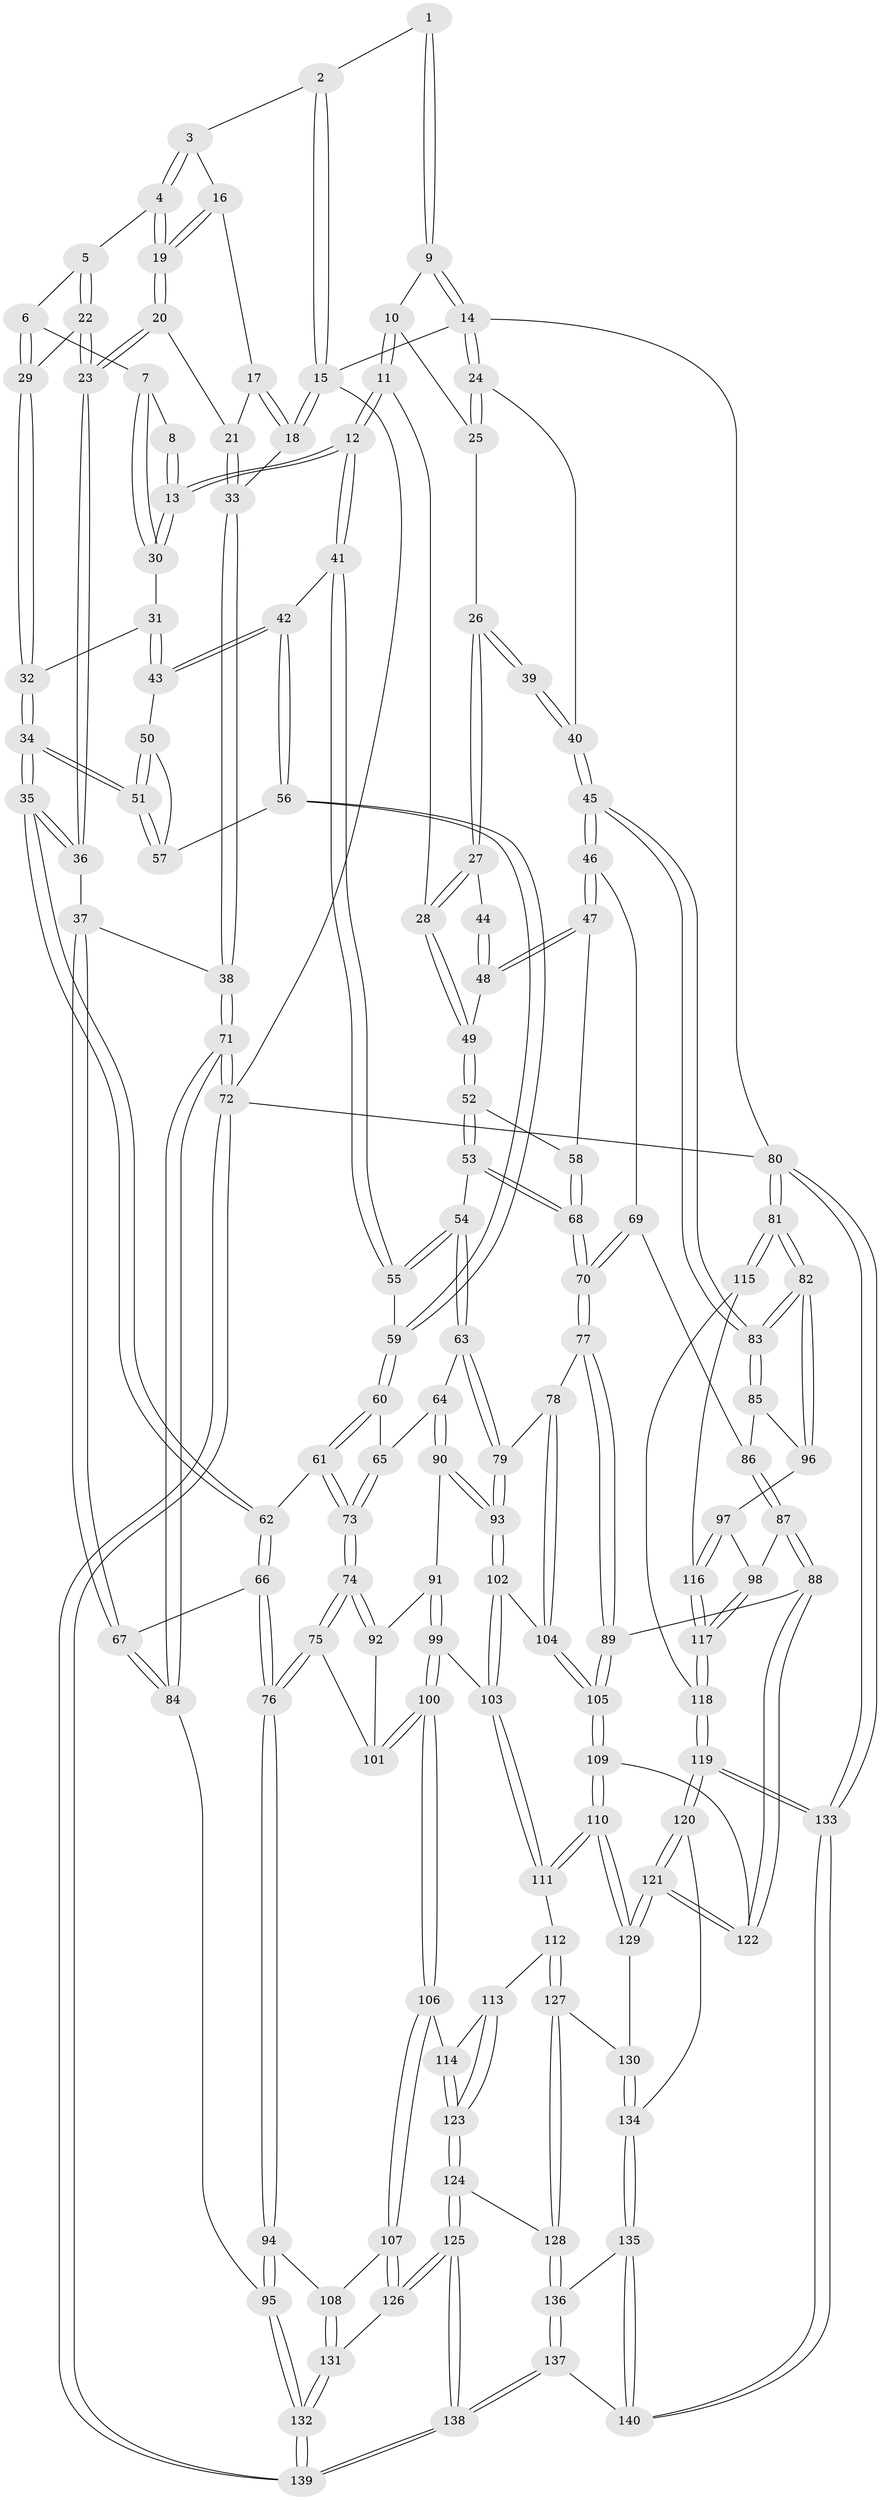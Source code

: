 // coarse degree distribution, {2: 0.07142857142857142, 3: 0.2857142857142857, 5: 0.14285714285714285, 4: 0.30357142857142855, 6: 0.03571428571428571, 7: 0.125, 8: 0.017857142857142856, 1: 0.017857142857142856}
// Generated by graph-tools (version 1.1) at 2025/05/03/04/25 22:05:29]
// undirected, 140 vertices, 347 edges
graph export_dot {
graph [start="1"]
  node [color=gray90,style=filled];
  1 [pos="+0.46428849317014786+0"];
  2 [pos="+0.10356944889965905+0"];
  3 [pos="+0.15398580355937558+0"];
  4 [pos="+0.2018523291780675+0"];
  5 [pos="+0.23027536360732556+0.02009954965722026"];
  6 [pos="+0.3838119715321539+0.11339545762235191"];
  7 [pos="+0.38628774775628494+0.11334626628521427"];
  8 [pos="+0.46256720117156314+0"];
  9 [pos="+0.7758317218576156+0"];
  10 [pos="+0.77206700235184+0"];
  11 [pos="+0.689024217735863+0.12937819811681658"];
  12 [pos="+0.5663404870942754+0.185054995677623"];
  13 [pos="+0.5297547134086311+0.16522350204521516"];
  14 [pos="+1+0"];
  15 [pos="+0+0"];
  16 [pos="+0.07685104690557376+0.07156157466688355"];
  17 [pos="+0.05532863677104983+0.10080231591068327"];
  18 [pos="+0+0.08160211867536957"];
  19 [pos="+0.12614831885260136+0.15565940415325105"];
  20 [pos="+0.11822927669765648+0.1957183994039648"];
  21 [pos="+0.07074640234537177+0.17640815888524536"];
  22 [pos="+0.22037115044889108+0.1958164969496493"];
  23 [pos="+0.1477449579234451+0.23593237136926754"];
  24 [pos="+1+0.259336557607348"];
  25 [pos="+0.7973743307609957+0"];
  26 [pos="+0.9698757171356498+0.19549738804207167"];
  27 [pos="+0.7025843006438518+0.13685061897908424"];
  28 [pos="+0.6931067092860347+0.13406840271155185"];
  29 [pos="+0.2889521213020997+0.2058594171076789"];
  30 [pos="+0.4357393540598314+0.1412321235789401"];
  31 [pos="+0.3711351554514454+0.26437773400813325"];
  32 [pos="+0.30901856691732155+0.25862510889167895"];
  33 [pos="+0+0.20788798528900115"];
  34 [pos="+0.27354772347648987+0.364773629012322"];
  35 [pos="+0.2411027072519617+0.39432647525445086"];
  36 [pos="+0.13039747940733545+0.3458115268242004"];
  37 [pos="+0.07254240989956799+0.37167414744908917"];
  38 [pos="+0+0.3662684562881418"];
  39 [pos="+0.9718720232270309+0.1971214021866828"];
  40 [pos="+1+0.2942475570657243"];
  41 [pos="+0.5474993703235979+0.26534472963432626"];
  42 [pos="+0.4271180856696042+0.2997708155289206"];
  43 [pos="+0.39386518884226+0.29464247846867186"];
  44 [pos="+0.888851015965588+0.23272860234060697"];
  45 [pos="+1+0.36358825114014454"];
  46 [pos="+1+0.39965000327270633"];
  47 [pos="+0.981803121078875+0.39280123220424923"];
  48 [pos="+0.8134643465120892+0.29952881437359846"];
  49 [pos="+0.774585469739614+0.2941943222877618"];
  50 [pos="+0.391055697088145+0.2980544957588023"];
  51 [pos="+0.29425904940572445+0.3606650633354285"];
  52 [pos="+0.7297518144389518+0.4036831557275664"];
  53 [pos="+0.6961112413666981+0.45031395128459184"];
  54 [pos="+0.6343444504773162+0.45563796350576385"];
  55 [pos="+0.5624665045871047+0.38034804257759103"];
  56 [pos="+0.40901927243028624+0.3794831525305807"];
  57 [pos="+0.3810087827033246+0.36584594874327825"];
  58 [pos="+0.9480790992975507+0.4039621977566944"];
  59 [pos="+0.4433268080237722+0.42717540097174656"];
  60 [pos="+0.43700390190178295+0.435496039937597"];
  61 [pos="+0.2786854352223858+0.4761690833522636"];
  62 [pos="+0.2746714732957954+0.4722594440138512"];
  63 [pos="+0.6248943768892116+0.47582193797696326"];
  64 [pos="+0.5017823120642574+0.5752747317159023"];
  65 [pos="+0.45014196198915385+0.534332645078286"];
  66 [pos="+0.10704241212198762+0.5698881079682312"];
  67 [pos="+0.10620523578025982+0.5697138959566613"];
  68 [pos="+0.7659972866123385+0.5084903355625575"];
  69 [pos="+0.8827519908921598+0.5727526283414612"];
  70 [pos="+0.7956638444542243+0.5630731488489569"];
  71 [pos="+0+0.7141123123326777"];
  72 [pos="+0+1"];
  73 [pos="+0.30960227479392105+0.5675556657359201"];
  74 [pos="+0.30642885504386186+0.6070510762737924"];
  75 [pos="+0.29641564648188834+0.6304618962907882"];
  76 [pos="+0.2476334481265607+0.6941481585365515"];
  77 [pos="+0.7732464740660184+0.6196339069778486"];
  78 [pos="+0.6553025339131778+0.6291770456070175"];
  79 [pos="+0.6429843380298067+0.6090982666063368"];
  80 [pos="+1+1"];
  81 [pos="+1+1"];
  82 [pos="+1+0.7242917952486089"];
  83 [pos="+1+0.6117428614246647"];
  84 [pos="+0+0.7099573960361556"];
  85 [pos="+0.9063215060021891+0.6062244272405327"];
  86 [pos="+0.8878746159024858+0.5820287748172122"];
  87 [pos="+0.836185329104352+0.7132705406797806"];
  88 [pos="+0.8230042916828464+0.7121772677971163"];
  89 [pos="+0.7795795362849259+0.6696641680741605"];
  90 [pos="+0.500209113791048+0.5925721978150665"];
  91 [pos="+0.46663046974426015+0.6255363830023845"];
  92 [pos="+0.44930464766955425+0.627046953764465"];
  93 [pos="+0.5439098903110277+0.6386357842536476"];
  94 [pos="+0.24416324366950146+0.7150295993269938"];
  95 [pos="+0.11074125202655774+0.7716249401159934"];
  96 [pos="+0.9323813875473755+0.7001743553217437"];
  97 [pos="+0.9204369252522303+0.708087667659225"];
  98 [pos="+0.8538271090550634+0.717627906687819"];
  99 [pos="+0.46289460548190325+0.712847115058339"];
  100 [pos="+0.44256315216946435+0.7412132487939507"];
  101 [pos="+0.3982350679266256+0.6843604506421074"];
  102 [pos="+0.5612913693160054+0.6957279877752574"];
  103 [pos="+0.559848574384889+0.699199335145968"];
  104 [pos="+0.6481184889281465+0.6749058614391007"];
  105 [pos="+0.686025614023298+0.7345501241519219"];
  106 [pos="+0.44219667679975966+0.7428460906096541"];
  107 [pos="+0.3311727014206855+0.7808697567385556"];
  108 [pos="+0.26072393543128547+0.7379124617364525"];
  109 [pos="+0.6836999039739016+0.7516176775615215"];
  110 [pos="+0.6621331233222801+0.7788909693945402"];
  111 [pos="+0.569117106616572+0.7637441155695556"];
  112 [pos="+0.5666093827966138+0.7663949205427065"];
  113 [pos="+0.5612567654402838+0.7667122239113259"];
  114 [pos="+0.45784871507804864+0.7639070985065404"];
  115 [pos="+0.9469728073739001+0.810702982954323"];
  116 [pos="+0.9193897557016752+0.7741068388780784"];
  117 [pos="+0.8695510994987666+0.811419144794276"];
  118 [pos="+0.8657964980445806+0.8232868142910962"];
  119 [pos="+0.81785299486985+0.901561743446933"];
  120 [pos="+0.8127918551715211+0.8985383672570021"];
  121 [pos="+0.8091035881412246+0.8896725136606914"];
  122 [pos="+0.7831133256202384+0.7932709838341763"];
  123 [pos="+0.4680378886595142+0.829648293196117"];
  124 [pos="+0.47183492889814405+0.8863543855966967"];
  125 [pos="+0.4190172515337146+0.9229521837088349"];
  126 [pos="+0.3726637964600928+0.8877196377028174"];
  127 [pos="+0.5472111935756862+0.8684685416144926"];
  128 [pos="+0.5332632294323704+0.8836624722075744"];
  129 [pos="+0.6622267836243086+0.7808038693387237"];
  130 [pos="+0.6522304407185668+0.845574589871375"];
  131 [pos="+0.22842261018538035+0.9201244771490407"];
  132 [pos="+0.16305637341053644+0.9895086857033434"];
  133 [pos="+1+1"];
  134 [pos="+0.6902422087602984+0.9085355658784212"];
  135 [pos="+0.6521714169167737+0.9564921629287918"];
  136 [pos="+0.5646684783913428+0.9227206658245686"];
  137 [pos="+0.49438341201442826+1"];
  138 [pos="+0.396122597671915+1"];
  139 [pos="+0.0356934333476314+1"];
  140 [pos="+0.6555856814532666+1"];
  1 -- 2;
  1 -- 9;
  1 -- 9;
  2 -- 3;
  2 -- 15;
  2 -- 15;
  3 -- 4;
  3 -- 4;
  3 -- 16;
  4 -- 5;
  4 -- 19;
  4 -- 19;
  5 -- 6;
  5 -- 22;
  5 -- 22;
  6 -- 7;
  6 -- 29;
  6 -- 29;
  7 -- 8;
  7 -- 30;
  7 -- 30;
  8 -- 13;
  8 -- 13;
  9 -- 10;
  9 -- 14;
  9 -- 14;
  10 -- 11;
  10 -- 11;
  10 -- 25;
  11 -- 12;
  11 -- 12;
  11 -- 28;
  12 -- 13;
  12 -- 13;
  12 -- 41;
  12 -- 41;
  13 -- 30;
  13 -- 30;
  14 -- 15;
  14 -- 24;
  14 -- 24;
  14 -- 80;
  15 -- 18;
  15 -- 18;
  15 -- 72;
  16 -- 17;
  16 -- 19;
  16 -- 19;
  17 -- 18;
  17 -- 18;
  17 -- 21;
  18 -- 33;
  19 -- 20;
  19 -- 20;
  20 -- 21;
  20 -- 23;
  20 -- 23;
  21 -- 33;
  21 -- 33;
  22 -- 23;
  22 -- 23;
  22 -- 29;
  23 -- 36;
  23 -- 36;
  24 -- 25;
  24 -- 25;
  24 -- 40;
  25 -- 26;
  26 -- 27;
  26 -- 27;
  26 -- 39;
  26 -- 39;
  27 -- 28;
  27 -- 28;
  27 -- 44;
  28 -- 49;
  28 -- 49;
  29 -- 32;
  29 -- 32;
  30 -- 31;
  31 -- 32;
  31 -- 43;
  31 -- 43;
  32 -- 34;
  32 -- 34;
  33 -- 38;
  33 -- 38;
  34 -- 35;
  34 -- 35;
  34 -- 51;
  34 -- 51;
  35 -- 36;
  35 -- 36;
  35 -- 62;
  35 -- 62;
  36 -- 37;
  37 -- 38;
  37 -- 67;
  37 -- 67;
  38 -- 71;
  38 -- 71;
  39 -- 40;
  39 -- 40;
  40 -- 45;
  40 -- 45;
  41 -- 42;
  41 -- 55;
  41 -- 55;
  42 -- 43;
  42 -- 43;
  42 -- 56;
  42 -- 56;
  43 -- 50;
  44 -- 48;
  44 -- 48;
  45 -- 46;
  45 -- 46;
  45 -- 83;
  45 -- 83;
  46 -- 47;
  46 -- 47;
  46 -- 69;
  47 -- 48;
  47 -- 48;
  47 -- 58;
  48 -- 49;
  49 -- 52;
  49 -- 52;
  50 -- 51;
  50 -- 51;
  50 -- 57;
  51 -- 57;
  51 -- 57;
  52 -- 53;
  52 -- 53;
  52 -- 58;
  53 -- 54;
  53 -- 68;
  53 -- 68;
  54 -- 55;
  54 -- 55;
  54 -- 63;
  54 -- 63;
  55 -- 59;
  56 -- 57;
  56 -- 59;
  56 -- 59;
  58 -- 68;
  58 -- 68;
  59 -- 60;
  59 -- 60;
  60 -- 61;
  60 -- 61;
  60 -- 65;
  61 -- 62;
  61 -- 73;
  61 -- 73;
  62 -- 66;
  62 -- 66;
  63 -- 64;
  63 -- 79;
  63 -- 79;
  64 -- 65;
  64 -- 90;
  64 -- 90;
  65 -- 73;
  65 -- 73;
  66 -- 67;
  66 -- 76;
  66 -- 76;
  67 -- 84;
  67 -- 84;
  68 -- 70;
  68 -- 70;
  69 -- 70;
  69 -- 70;
  69 -- 86;
  70 -- 77;
  70 -- 77;
  71 -- 72;
  71 -- 72;
  71 -- 84;
  71 -- 84;
  72 -- 139;
  72 -- 139;
  72 -- 80;
  73 -- 74;
  73 -- 74;
  74 -- 75;
  74 -- 75;
  74 -- 92;
  74 -- 92;
  75 -- 76;
  75 -- 76;
  75 -- 101;
  76 -- 94;
  76 -- 94;
  77 -- 78;
  77 -- 89;
  77 -- 89;
  78 -- 79;
  78 -- 104;
  78 -- 104;
  79 -- 93;
  79 -- 93;
  80 -- 81;
  80 -- 81;
  80 -- 133;
  80 -- 133;
  81 -- 82;
  81 -- 82;
  81 -- 115;
  81 -- 115;
  82 -- 83;
  82 -- 83;
  82 -- 96;
  82 -- 96;
  83 -- 85;
  83 -- 85;
  84 -- 95;
  85 -- 86;
  85 -- 96;
  86 -- 87;
  86 -- 87;
  87 -- 88;
  87 -- 88;
  87 -- 98;
  88 -- 89;
  88 -- 122;
  88 -- 122;
  89 -- 105;
  89 -- 105;
  90 -- 91;
  90 -- 93;
  90 -- 93;
  91 -- 92;
  91 -- 99;
  91 -- 99;
  92 -- 101;
  93 -- 102;
  93 -- 102;
  94 -- 95;
  94 -- 95;
  94 -- 108;
  95 -- 132;
  95 -- 132;
  96 -- 97;
  97 -- 98;
  97 -- 116;
  97 -- 116;
  98 -- 117;
  98 -- 117;
  99 -- 100;
  99 -- 100;
  99 -- 103;
  100 -- 101;
  100 -- 101;
  100 -- 106;
  100 -- 106;
  102 -- 103;
  102 -- 103;
  102 -- 104;
  103 -- 111;
  103 -- 111;
  104 -- 105;
  104 -- 105;
  105 -- 109;
  105 -- 109;
  106 -- 107;
  106 -- 107;
  106 -- 114;
  107 -- 108;
  107 -- 126;
  107 -- 126;
  108 -- 131;
  108 -- 131;
  109 -- 110;
  109 -- 110;
  109 -- 122;
  110 -- 111;
  110 -- 111;
  110 -- 129;
  110 -- 129;
  111 -- 112;
  112 -- 113;
  112 -- 127;
  112 -- 127;
  113 -- 114;
  113 -- 123;
  113 -- 123;
  114 -- 123;
  114 -- 123;
  115 -- 116;
  115 -- 118;
  116 -- 117;
  116 -- 117;
  117 -- 118;
  117 -- 118;
  118 -- 119;
  118 -- 119;
  119 -- 120;
  119 -- 120;
  119 -- 133;
  119 -- 133;
  120 -- 121;
  120 -- 121;
  120 -- 134;
  121 -- 122;
  121 -- 122;
  121 -- 129;
  121 -- 129;
  123 -- 124;
  123 -- 124;
  124 -- 125;
  124 -- 125;
  124 -- 128;
  125 -- 126;
  125 -- 126;
  125 -- 138;
  125 -- 138;
  126 -- 131;
  127 -- 128;
  127 -- 128;
  127 -- 130;
  128 -- 136;
  128 -- 136;
  129 -- 130;
  130 -- 134;
  130 -- 134;
  131 -- 132;
  131 -- 132;
  132 -- 139;
  132 -- 139;
  133 -- 140;
  133 -- 140;
  134 -- 135;
  134 -- 135;
  135 -- 136;
  135 -- 140;
  135 -- 140;
  136 -- 137;
  136 -- 137;
  137 -- 138;
  137 -- 138;
  137 -- 140;
  138 -- 139;
  138 -- 139;
}
